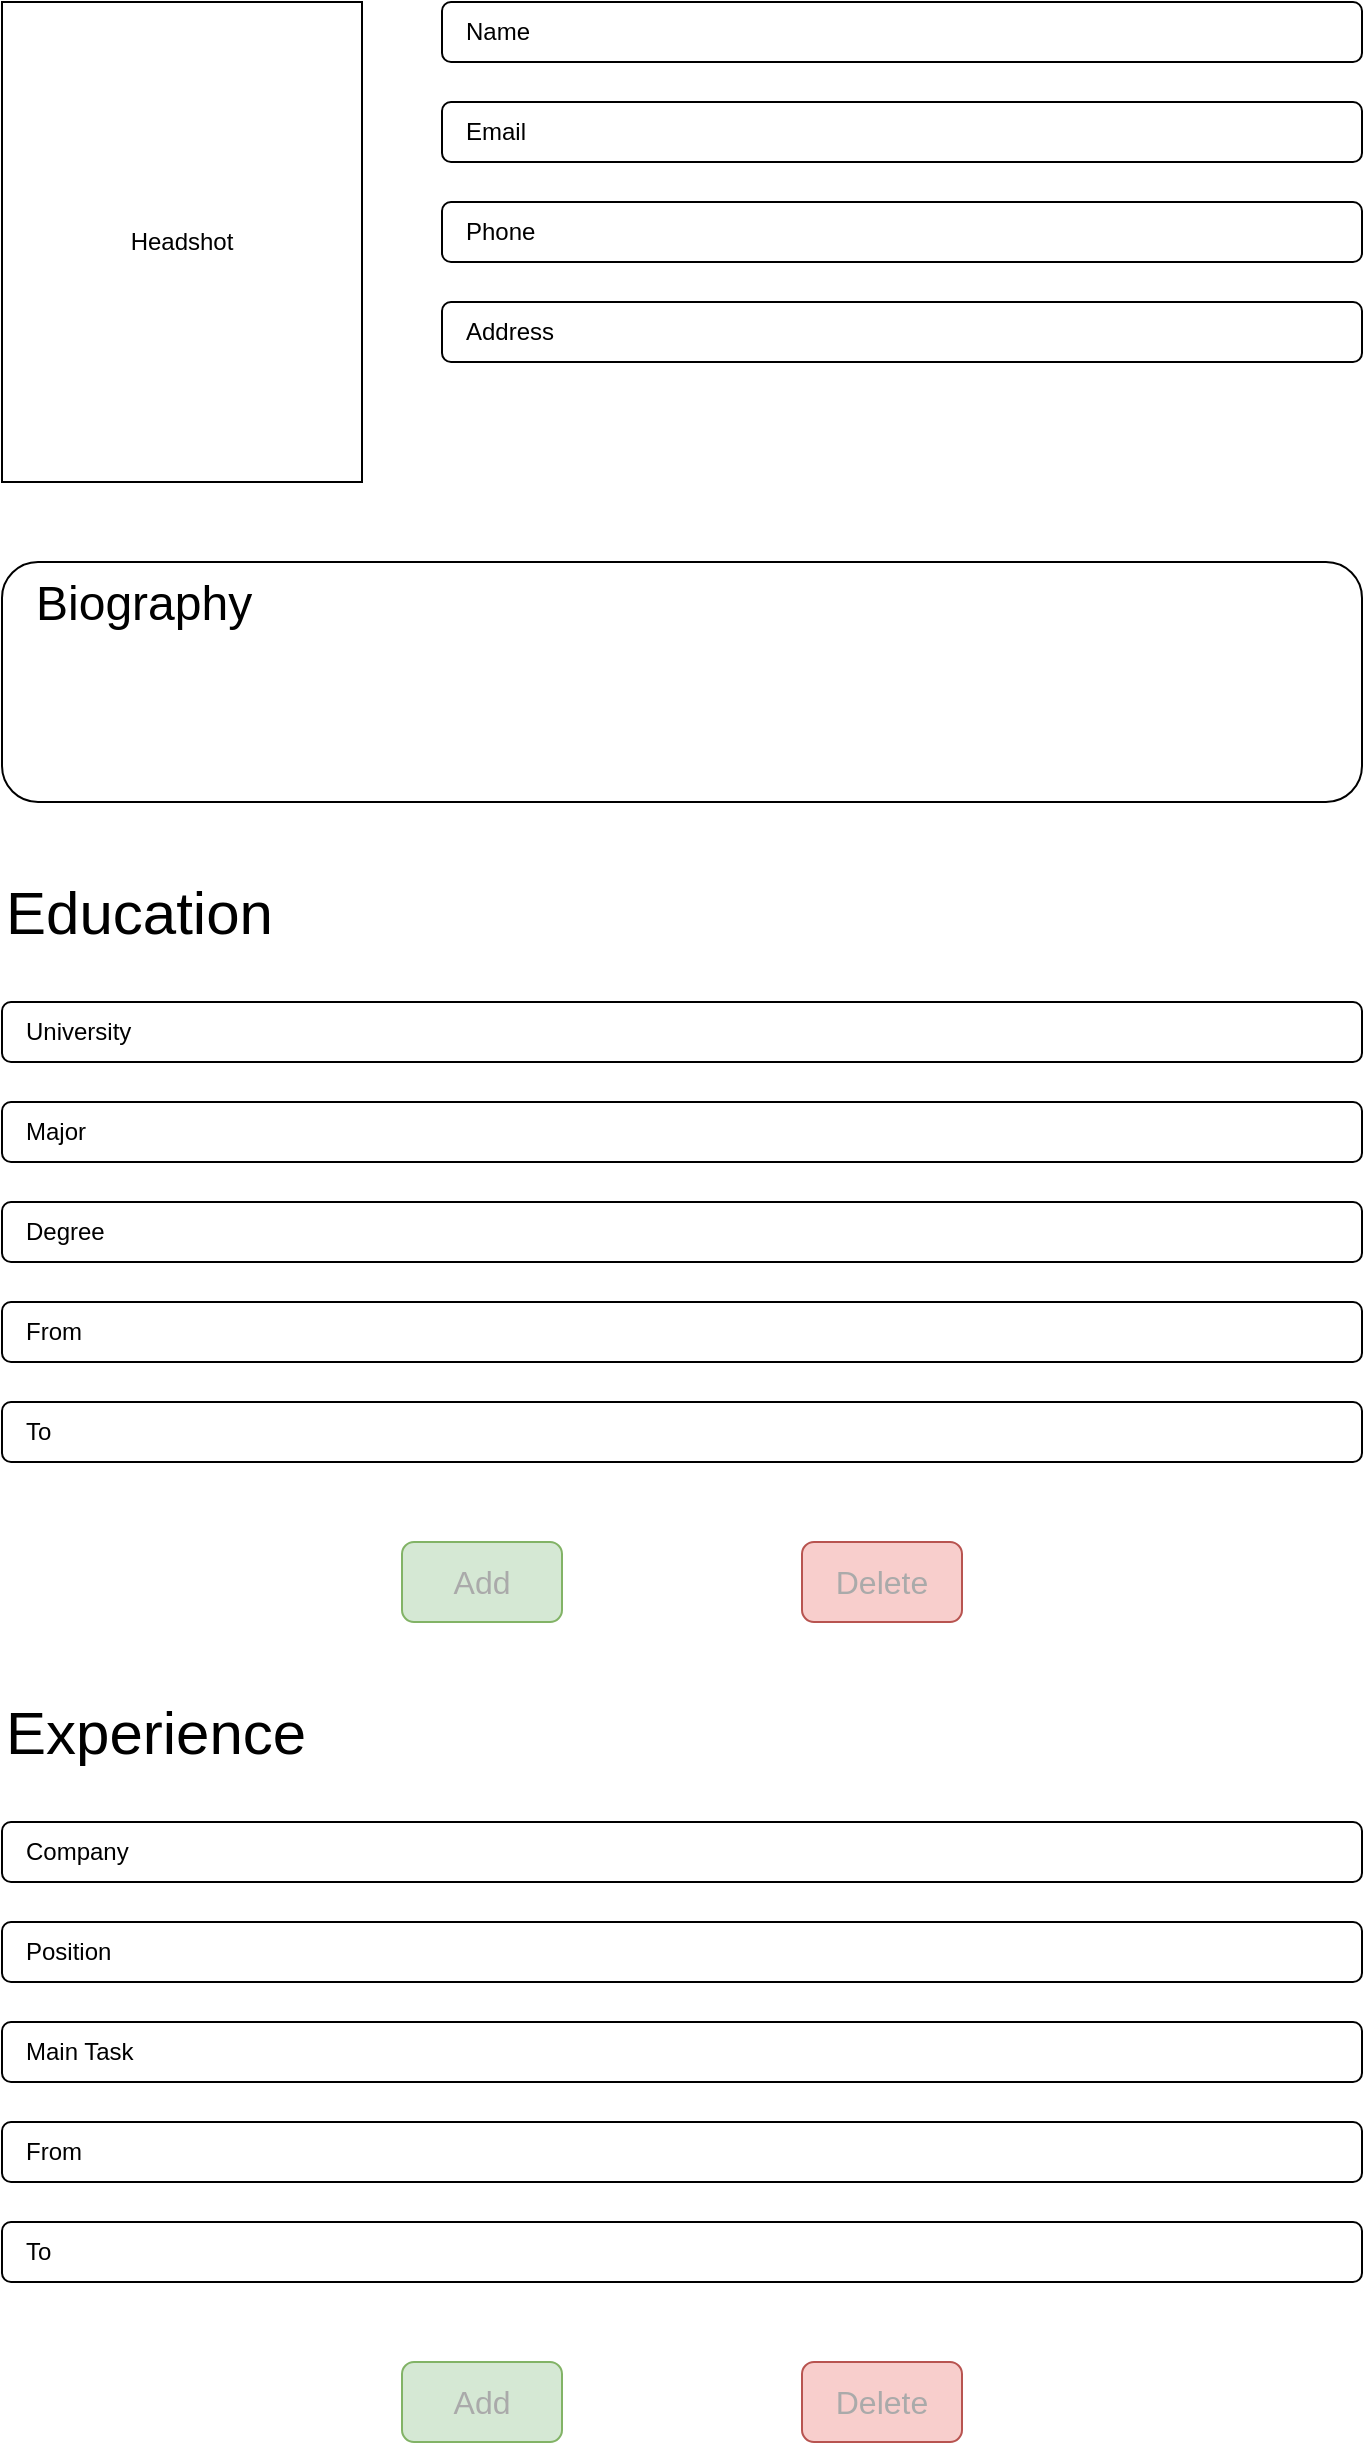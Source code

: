<mxfile version="16.2.2" type="device"><diagram id="ZxuuxGdpwCb7rVBfSzP5" name="Page-1"><mxGraphModel dx="1038" dy="1644" grid="1" gridSize="10" guides="1" tooltips="1" connect="1" arrows="1" fold="1" page="1" pageScale="1" pageWidth="850" pageHeight="1100" math="0" shadow="0"><root><mxCell id="0"/><mxCell id="1" parent="0"/><mxCell id="BJmKSMmdJSAaoAUhxU8p-1" value="" style="rounded=0;whiteSpace=wrap;html=1;" parent="1" vertex="1"><mxGeometry x="80" y="-1080" width="180" height="240" as="geometry"/></mxCell><mxCell id="BJmKSMmdJSAaoAUhxU8p-2" value="Headshot" style="text;html=1;strokeColor=none;fillColor=none;align=center;verticalAlign=middle;whiteSpace=wrap;rounded=0;" parent="1" vertex="1"><mxGeometry x="140" y="-975" width="60" height="30" as="geometry"/></mxCell><mxCell id="BJmKSMmdJSAaoAUhxU8p-3" value="" style="rounded=1;whiteSpace=wrap;html=1;" parent="1" vertex="1"><mxGeometry x="300" y="-1080" width="460" height="30" as="geometry"/></mxCell><mxCell id="BJmKSMmdJSAaoAUhxU8p-4" value="Name" style="text;html=1;strokeColor=none;fillColor=none;align=left;verticalAlign=middle;whiteSpace=wrap;rounded=0;" parent="1" vertex="1"><mxGeometry x="310" y="-1080" width="60" height="30" as="geometry"/></mxCell><mxCell id="BJmKSMmdJSAaoAUhxU8p-5" value="" style="rounded=1;whiteSpace=wrap;html=1;" parent="1" vertex="1"><mxGeometry x="300" y="-980" width="460" height="30" as="geometry"/></mxCell><mxCell id="BJmKSMmdJSAaoAUhxU8p-6" value="Phone" style="text;html=1;strokeColor=none;fillColor=none;align=left;verticalAlign=middle;whiteSpace=wrap;rounded=0;" parent="1" vertex="1"><mxGeometry x="310" y="-980" width="60" height="30" as="geometry"/></mxCell><mxCell id="BJmKSMmdJSAaoAUhxU8p-7" value="" style="rounded=1;whiteSpace=wrap;html=1;" parent="1" vertex="1"><mxGeometry x="300" y="-1030" width="460" height="30" as="geometry"/></mxCell><mxCell id="BJmKSMmdJSAaoAUhxU8p-8" value="Email" style="text;html=1;strokeColor=none;fillColor=none;align=left;verticalAlign=middle;whiteSpace=wrap;rounded=0;" parent="1" vertex="1"><mxGeometry x="310" y="-1030" width="60" height="30" as="geometry"/></mxCell><mxCell id="BJmKSMmdJSAaoAUhxU8p-9" value="" style="rounded=1;whiteSpace=wrap;html=1;" parent="1" vertex="1"><mxGeometry x="80" y="-580" width="680" height="30" as="geometry"/></mxCell><mxCell id="BJmKSMmdJSAaoAUhxU8p-10" value="University" style="text;html=1;strokeColor=none;fillColor=none;align=left;verticalAlign=middle;rounded=0;" parent="1" vertex="1"><mxGeometry x="90" y="-580" width="90" height="30" as="geometry"/></mxCell><mxCell id="BJmKSMmdJSAaoAUhxU8p-11" value="&lt;font style=&quot;font-size: 30px&quot;&gt;Education&lt;/font&gt;" style="text;html=1;strokeColor=none;fillColor=none;align=left;verticalAlign=middle;whiteSpace=wrap;rounded=0;" parent="1" vertex="1"><mxGeometry x="80" y="-640" width="680" height="30" as="geometry"/></mxCell><mxCell id="BJmKSMmdJSAaoAUhxU8p-13" value="" style="rounded=1;whiteSpace=wrap;html=1;" parent="1" vertex="1"><mxGeometry x="80" y="-530" width="680" height="30" as="geometry"/></mxCell><mxCell id="BJmKSMmdJSAaoAUhxU8p-14" value="Major" style="text;html=1;strokeColor=none;fillColor=none;align=left;verticalAlign=middle;rounded=0;" parent="1" vertex="1"><mxGeometry x="90" y="-530" width="90" height="30" as="geometry"/></mxCell><mxCell id="BJmKSMmdJSAaoAUhxU8p-15" value="" style="rounded=1;whiteSpace=wrap;html=1;" parent="1" vertex="1"><mxGeometry x="80" y="-430" width="680" height="30" as="geometry"/></mxCell><mxCell id="BJmKSMmdJSAaoAUhxU8p-16" value="From" style="text;html=1;strokeColor=none;fillColor=none;align=left;verticalAlign=middle;rounded=0;" parent="1" vertex="1"><mxGeometry x="90" y="-430" width="90" height="30" as="geometry"/></mxCell><mxCell id="BJmKSMmdJSAaoAUhxU8p-17" value="" style="rounded=1;whiteSpace=wrap;html=1;" parent="1" vertex="1"><mxGeometry x="80" y="-380" width="680" height="30" as="geometry"/></mxCell><mxCell id="BJmKSMmdJSAaoAUhxU8p-18" value="To" style="text;html=1;strokeColor=none;fillColor=none;align=left;verticalAlign=middle;rounded=0;" parent="1" vertex="1"><mxGeometry x="90" y="-380" width="90" height="30" as="geometry"/></mxCell><mxCell id="BJmKSMmdJSAaoAUhxU8p-19" value="" style="rounded=1;whiteSpace=wrap;html=1;fontSize=30;fillColor=#d5e8d4;strokeColor=#82b366;" parent="1" vertex="1"><mxGeometry x="280" y="-310" width="80" height="40" as="geometry"/></mxCell><mxCell id="BJmKSMmdJSAaoAUhxU8p-21" value="Add" style="text;html=1;align=center;verticalAlign=middle;whiteSpace=wrap;rounded=0;fontSize=16;fontColor=#aaaaaa;" parent="1" vertex="1"><mxGeometry x="290" y="-305" width="60" height="30" as="geometry"/></mxCell><mxCell id="BJmKSMmdJSAaoAUhxU8p-22" value="" style="rounded=1;whiteSpace=wrap;html=1;fontSize=30;fillColor=#f8cecc;strokeColor=#b85450;" parent="1" vertex="1"><mxGeometry x="480" y="-310" width="80" height="40" as="geometry"/></mxCell><mxCell id="BJmKSMmdJSAaoAUhxU8p-23" value="Delete" style="text;html=1;align=center;verticalAlign=middle;whiteSpace=wrap;rounded=0;fontSize=16;fontColor=#aaaaaa;" parent="1" vertex="1"><mxGeometry x="490" y="-305" width="60" height="30" as="geometry"/></mxCell><mxCell id="BJmKSMmdJSAaoAUhxU8p-24" value="" style="rounded=1;whiteSpace=wrap;html=1;" parent="1" vertex="1"><mxGeometry x="80" y="-170" width="680" height="30" as="geometry"/></mxCell><mxCell id="BJmKSMmdJSAaoAUhxU8p-25" value="Company" style="text;html=1;strokeColor=none;fillColor=none;align=left;verticalAlign=middle;rounded=0;" parent="1" vertex="1"><mxGeometry x="90" y="-170" width="90" height="30" as="geometry"/></mxCell><mxCell id="BJmKSMmdJSAaoAUhxU8p-26" value="&lt;font style=&quot;font-size: 30px&quot;&gt;Experience&lt;/font&gt;" style="text;html=1;strokeColor=none;fillColor=none;align=left;verticalAlign=middle;whiteSpace=wrap;rounded=0;" parent="1" vertex="1"><mxGeometry x="80" y="-230" width="680" height="30" as="geometry"/></mxCell><mxCell id="BJmKSMmdJSAaoAUhxU8p-27" value="" style="rounded=1;whiteSpace=wrap;html=1;" parent="1" vertex="1"><mxGeometry x="80" y="-120" width="680" height="30" as="geometry"/></mxCell><mxCell id="BJmKSMmdJSAaoAUhxU8p-28" value="Position" style="text;html=1;strokeColor=none;fillColor=none;align=left;verticalAlign=middle;rounded=0;" parent="1" vertex="1"><mxGeometry x="90" y="-120" width="90" height="30" as="geometry"/></mxCell><mxCell id="BJmKSMmdJSAaoAUhxU8p-29" value="" style="rounded=1;whiteSpace=wrap;html=1;" parent="1" vertex="1"><mxGeometry x="80" y="-20" width="680" height="30" as="geometry"/></mxCell><mxCell id="BJmKSMmdJSAaoAUhxU8p-30" value="From" style="text;html=1;strokeColor=none;fillColor=none;align=left;verticalAlign=middle;rounded=0;" parent="1" vertex="1"><mxGeometry x="90" y="-20" width="90" height="30" as="geometry"/></mxCell><mxCell id="BJmKSMmdJSAaoAUhxU8p-31" value="" style="rounded=1;whiteSpace=wrap;html=1;" parent="1" vertex="1"><mxGeometry x="80" y="30" width="680" height="30" as="geometry"/></mxCell><mxCell id="BJmKSMmdJSAaoAUhxU8p-32" value="To" style="text;html=1;strokeColor=none;fillColor=none;align=left;verticalAlign=middle;rounded=0;" parent="1" vertex="1"><mxGeometry x="90" y="30" width="90" height="30" as="geometry"/></mxCell><mxCell id="BJmKSMmdJSAaoAUhxU8p-33" value="" style="rounded=1;whiteSpace=wrap;html=1;fontSize=30;fillColor=#d5e8d4;strokeColor=#82b366;" parent="1" vertex="1"><mxGeometry x="280" y="100" width="80" height="40" as="geometry"/></mxCell><mxCell id="BJmKSMmdJSAaoAUhxU8p-34" value="Add" style="text;html=1;align=center;verticalAlign=middle;whiteSpace=wrap;rounded=0;fontSize=16;fontColor=#aaaaaa;" parent="1" vertex="1"><mxGeometry x="290" y="105" width="60" height="30" as="geometry"/></mxCell><mxCell id="BJmKSMmdJSAaoAUhxU8p-35" value="" style="rounded=1;whiteSpace=wrap;html=1;fontSize=30;fillColor=#f8cecc;strokeColor=#b85450;" parent="1" vertex="1"><mxGeometry x="480" y="100" width="80" height="40" as="geometry"/></mxCell><mxCell id="BJmKSMmdJSAaoAUhxU8p-36" value="Delete" style="text;html=1;align=center;verticalAlign=middle;whiteSpace=wrap;rounded=0;fontSize=16;fontColor=#aaaaaa;" parent="1" vertex="1"><mxGeometry x="490" y="105" width="60" height="30" as="geometry"/></mxCell><mxCell id="BJmKSMmdJSAaoAUhxU8p-37" value="" style="rounded=1;whiteSpace=wrap;html=1;" parent="1" vertex="1"><mxGeometry x="80" y="-70" width="680" height="30" as="geometry"/></mxCell><mxCell id="BJmKSMmdJSAaoAUhxU8p-38" value="Main Task" style="text;html=1;strokeColor=none;fillColor=none;align=left;verticalAlign=middle;rounded=0;" parent="1" vertex="1"><mxGeometry x="90" y="-70" width="90" height="30" as="geometry"/></mxCell><mxCell id="BJmKSMmdJSAaoAUhxU8p-39" value="" style="rounded=1;whiteSpace=wrap;html=1;" parent="1" vertex="1"><mxGeometry x="80" y="-480" width="680" height="30" as="geometry"/></mxCell><mxCell id="BJmKSMmdJSAaoAUhxU8p-40" value="Degree" style="text;html=1;strokeColor=none;fillColor=none;align=left;verticalAlign=middle;rounded=0;" parent="1" vertex="1"><mxGeometry x="90" y="-480" width="90" height="30" as="geometry"/></mxCell><mxCell id="BJmKSMmdJSAaoAUhxU8p-41" value="" style="rounded=1;whiteSpace=wrap;html=1;fontSize=12;" parent="1" vertex="1"><mxGeometry x="300" y="-930" width="460" height="30" as="geometry"/></mxCell><mxCell id="BJmKSMmdJSAaoAUhxU8p-42" value="Address" style="text;html=1;strokeColor=none;fillColor=none;align=left;verticalAlign=middle;whiteSpace=wrap;rounded=0;" parent="1" vertex="1"><mxGeometry x="310" y="-930" width="60" height="30" as="geometry"/></mxCell><mxCell id="BJmKSMmdJSAaoAUhxU8p-43" value="&lt;div&gt;&lt;span style=&quot;font-size: 24px ; color: rgb(0 , 0 , 0)&quot;&gt;Biography&lt;/span&gt;&lt;/div&gt;" style="rounded=1;whiteSpace=wrap;html=1;fontSize=12;fontColor=#aaaaaa;align=left;horizontal=1;verticalAlign=top;labelPosition=center;verticalLabelPosition=middle;spacingLeft=15;" parent="1" vertex="1"><mxGeometry x="80" y="-800" width="680" height="120" as="geometry"/></mxCell></root></mxGraphModel></diagram></mxfile>